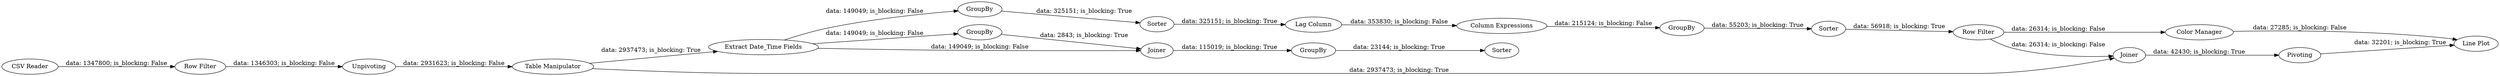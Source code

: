 digraph {
	"9066375389997158115_19" [label=GroupBy]
	"9066375389997158115_3" [label="Table Manipulator"]
	"9066375389997158115_7" [label="Lag Column"]
	"9066375389997158115_4" [label=GroupBy]
	"9066375389997158115_6" [label=Sorter]
	"9066375389997158115_17" [label=Pivoting]
	"9066375389997158115_1" [label="CSV Reader"]
	"9066375389997158115_5" [label="Extract Date_Time Fields"]
	"9066375389997158115_11" [label=GroupBy]
	"9066375389997158115_15" [label="Line Plot"]
	"9066375389997158115_18" [label=GroupBy]
	"9066375389997158115_8" [label="Column Expressions"]
	"9066375389997158115_13" [label="Row Filter"]
	"9066375389997158115_21" [label=Sorter]
	"9066375389997158115_2" [label=Unpivoting]
	"9066375389997158115_20" [label=Joiner]
	"9066375389997158115_22" [label="Row Filter"]
	"9066375389997158115_16" [label="Color Manager"]
	"9066375389997158115_14" [label=Joiner]
	"9066375389997158115_12" [label=Sorter]
	"9066375389997158115_5" -> "9066375389997158115_18" [label="data: 149049; is_blocking: False"]
	"9066375389997158115_1" -> "9066375389997158115_22" [label="data: 1347800; is_blocking: False"]
	"9066375389997158115_14" -> "9066375389997158115_17" [label="data: 42430; is_blocking: True"]
	"9066375389997158115_5" -> "9066375389997158115_20" [label="data: 149049; is_blocking: False"]
	"9066375389997158115_13" -> "9066375389997158115_16" [label="data: 26314; is_blocking: False"]
	"9066375389997158115_19" -> "9066375389997158115_21" [label="data: 23144; is_blocking: True"]
	"9066375389997158115_6" -> "9066375389997158115_7" [label="data: 325151; is_blocking: True"]
	"9066375389997158115_3" -> "9066375389997158115_14" [label="data: 2937473; is_blocking: True"]
	"9066375389997158115_3" -> "9066375389997158115_5" [label="data: 2937473; is_blocking: True"]
	"9066375389997158115_2" -> "9066375389997158115_3" [label="data: 2931623; is_blocking: False"]
	"9066375389997158115_13" -> "9066375389997158115_14" [label="data: 26314; is_blocking: False"]
	"9066375389997158115_11" -> "9066375389997158115_12" [label="data: 55203; is_blocking: True"]
	"9066375389997158115_17" -> "9066375389997158115_15" [label="data: 32201; is_blocking: True"]
	"9066375389997158115_16" -> "9066375389997158115_15" [label="data: 27285; is_blocking: False"]
	"9066375389997158115_18" -> "9066375389997158115_20" [label="data: 2843; is_blocking: True"]
	"9066375389997158115_8" -> "9066375389997158115_11" [label="data: 215124; is_blocking: False"]
	"9066375389997158115_22" -> "9066375389997158115_2" [label="data: 1346303; is_blocking: False"]
	"9066375389997158115_5" -> "9066375389997158115_4" [label="data: 149049; is_blocking: False"]
	"9066375389997158115_20" -> "9066375389997158115_19" [label="data: 115019; is_blocking: True"]
	"9066375389997158115_4" -> "9066375389997158115_6" [label="data: 325151; is_blocking: True"]
	"9066375389997158115_12" -> "9066375389997158115_13" [label="data: 56918; is_blocking: True"]
	"9066375389997158115_7" -> "9066375389997158115_8" [label="data: 353830; is_blocking: False"]
	rankdir=LR
}
